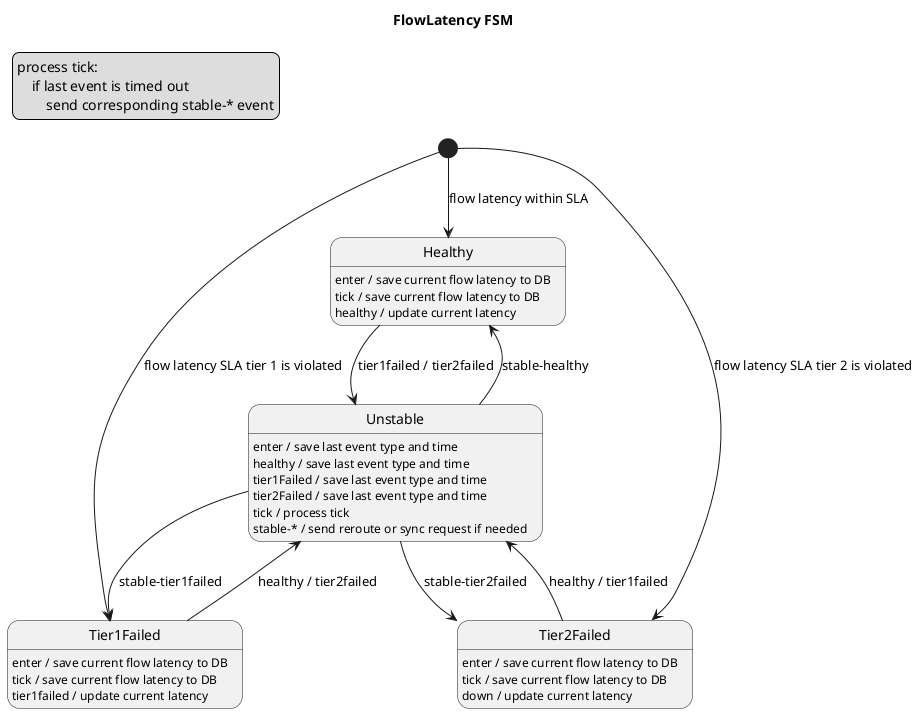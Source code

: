 @startuml
title FlowLatency FSM

legend top left
    process tick:
        if last event is timed out
            send corresponding stable-* event
endlegend

[*] --> Healthy : flow latency within SLA
[*] --> Tier1Failed: flow latency SLA tier 1 is violated
[*] --> Tier2Failed: flow latency SLA tier 2 is violated

Healthy: enter / save current flow latency to DB
Healthy: tick / save current flow latency to DB
Healthy: healthy / update current latency

Healthy --> Unstable : tier1failed / tier2failed

Tier1Failed: enter / save current flow latency to DB
Tier1Failed: tick / save current flow latency to DB
Tier1Failed: tier1failed / update current latency

Tier1Failed --> Unstable : healthy / tier2failed

Tier2Failed: enter / save current flow latency to DB
Tier2Failed: tick / save current flow latency to DB
Tier2Failed: down / update current latency

Tier2Failed --> Unstable : healthy / tier1failed

Unstable: enter / save last event type and time
Unstable: healthy / save last event type and time
Unstable: tier1Failed / save last event type and time
Unstable: tier2Failed / save last event type and time
Unstable: tick / process tick
Unstable: stable-* / send reroute or sync request if needed

Unstable --> Healthy : stable-healthy
Unstable --> Tier1Failed : stable-tier1failed
Unstable --> Tier2Failed : stable-tier2failed

@enduml